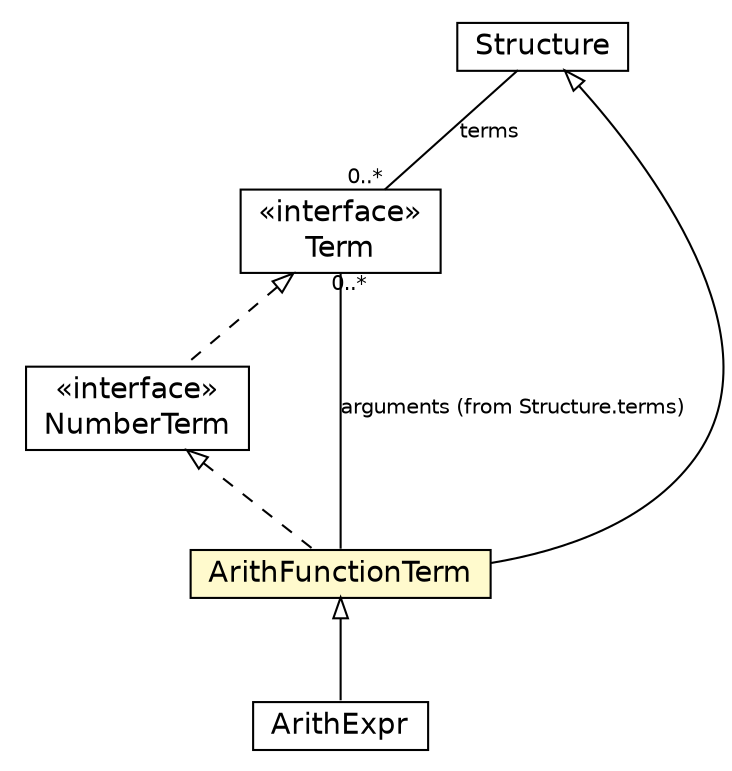 #!/usr/local/bin/dot
#
# Class diagram 
# Generated by UMLGraph version 5.1 (http://www.umlgraph.org/)
#

digraph G {
	edge [fontname="Helvetica",fontsize=10,labelfontname="Helvetica",labelfontsize=10];
	node [fontname="Helvetica",fontsize=10,shape=plaintext];
	nodesep=0.25;
	ranksep=0.5;
	// jason.asSyntax.Term
	c20414 [label=<<table title="jason.asSyntax.Term" border="0" cellborder="1" cellspacing="0" cellpadding="2" port="p" href="./Term.html">
		<tr><td><table border="0" cellspacing="0" cellpadding="1">
<tr><td align="center" balign="center"> &#171;interface&#187; </td></tr>
<tr><td align="center" balign="center"> Term </td></tr>
		</table></td></tr>
		</table>>, fontname="Helvetica", fontcolor="black", fontsize=14.0];
	// jason.asSyntax.Structure
	c20415 [label=<<table title="jason.asSyntax.Structure" border="0" cellborder="1" cellspacing="0" cellpadding="2" port="p" href="./Structure.html">
		<tr><td><table border="0" cellspacing="0" cellpadding="1">
<tr><td align="center" balign="center"> Structure </td></tr>
		</table></td></tr>
		</table>>, fontname="Helvetica", fontcolor="black", fontsize=14.0];
	// jason.asSyntax.NumberTerm
	c20432 [label=<<table title="jason.asSyntax.NumberTerm" border="0" cellborder="1" cellspacing="0" cellpadding="2" port="p" href="./NumberTerm.html">
		<tr><td><table border="0" cellspacing="0" cellpadding="1">
<tr><td align="center" balign="center"> &#171;interface&#187; </td></tr>
<tr><td align="center" balign="center"> NumberTerm </td></tr>
		</table></td></tr>
		</table>>, fontname="Helvetica", fontcolor="black", fontsize=14.0];
	// jason.asSyntax.ArithFunctionTerm
	c20446 [label=<<table title="jason.asSyntax.ArithFunctionTerm" border="0" cellborder="1" cellspacing="0" cellpadding="2" port="p" bgcolor="lemonChiffon" href="./ArithFunctionTerm.html">
		<tr><td><table border="0" cellspacing="0" cellpadding="1">
<tr><td align="center" balign="center"> ArithFunctionTerm </td></tr>
		</table></td></tr>
		</table>>, fontname="Helvetica", fontcolor="black", fontsize=14.0];
	// jason.asSyntax.ArithExpr
	c20447 [label=<<table title="jason.asSyntax.ArithExpr" border="0" cellborder="1" cellspacing="0" cellpadding="2" port="p" href="./ArithExpr.html">
		<tr><td><table border="0" cellspacing="0" cellpadding="1">
<tr><td align="center" balign="center"> ArithExpr </td></tr>
		</table></td></tr>
		</table>>, fontname="Helvetica", fontcolor="black", fontsize=14.0];
	// jason.asSyntax.Structure COMPOSED jason.asSyntax.Term
	c20415:p -> c20414:p [taillabel="", label="terms", headlabel="0..*", fontname="Helvetica", fontcolor="black", fontsize=10.0, color="black", arrowhead=none, arrowtail=diamond];
	//jason.asSyntax.NumberTerm implements jason.asSyntax.Term
	c20414:p -> c20432:p [dir=back,arrowtail=empty,style=dashed];
	//jason.asSyntax.ArithFunctionTerm extends jason.asSyntax.Structure
	c20415:p -> c20446:p [dir=back,arrowtail=empty];
	//jason.asSyntax.ArithFunctionTerm implements jason.asSyntax.NumberTerm
	c20432:p -> c20446:p [dir=back,arrowtail=empty,style=dashed];
	// jason.asSyntax.ArithFunctionTerm COMPOSED jason.asSyntax.Term
	c20446:p -> c20414:p [taillabel="", label="arguments (from Structure.terms)", headlabel="0..*", fontname="Helvetica", fontcolor="black", fontsize=10.0, color="black", arrowhead=none, arrowtail=diamond];
	//jason.asSyntax.ArithExpr extends jason.asSyntax.ArithFunctionTerm
	c20446:p -> c20447:p [dir=back,arrowtail=empty];
}

